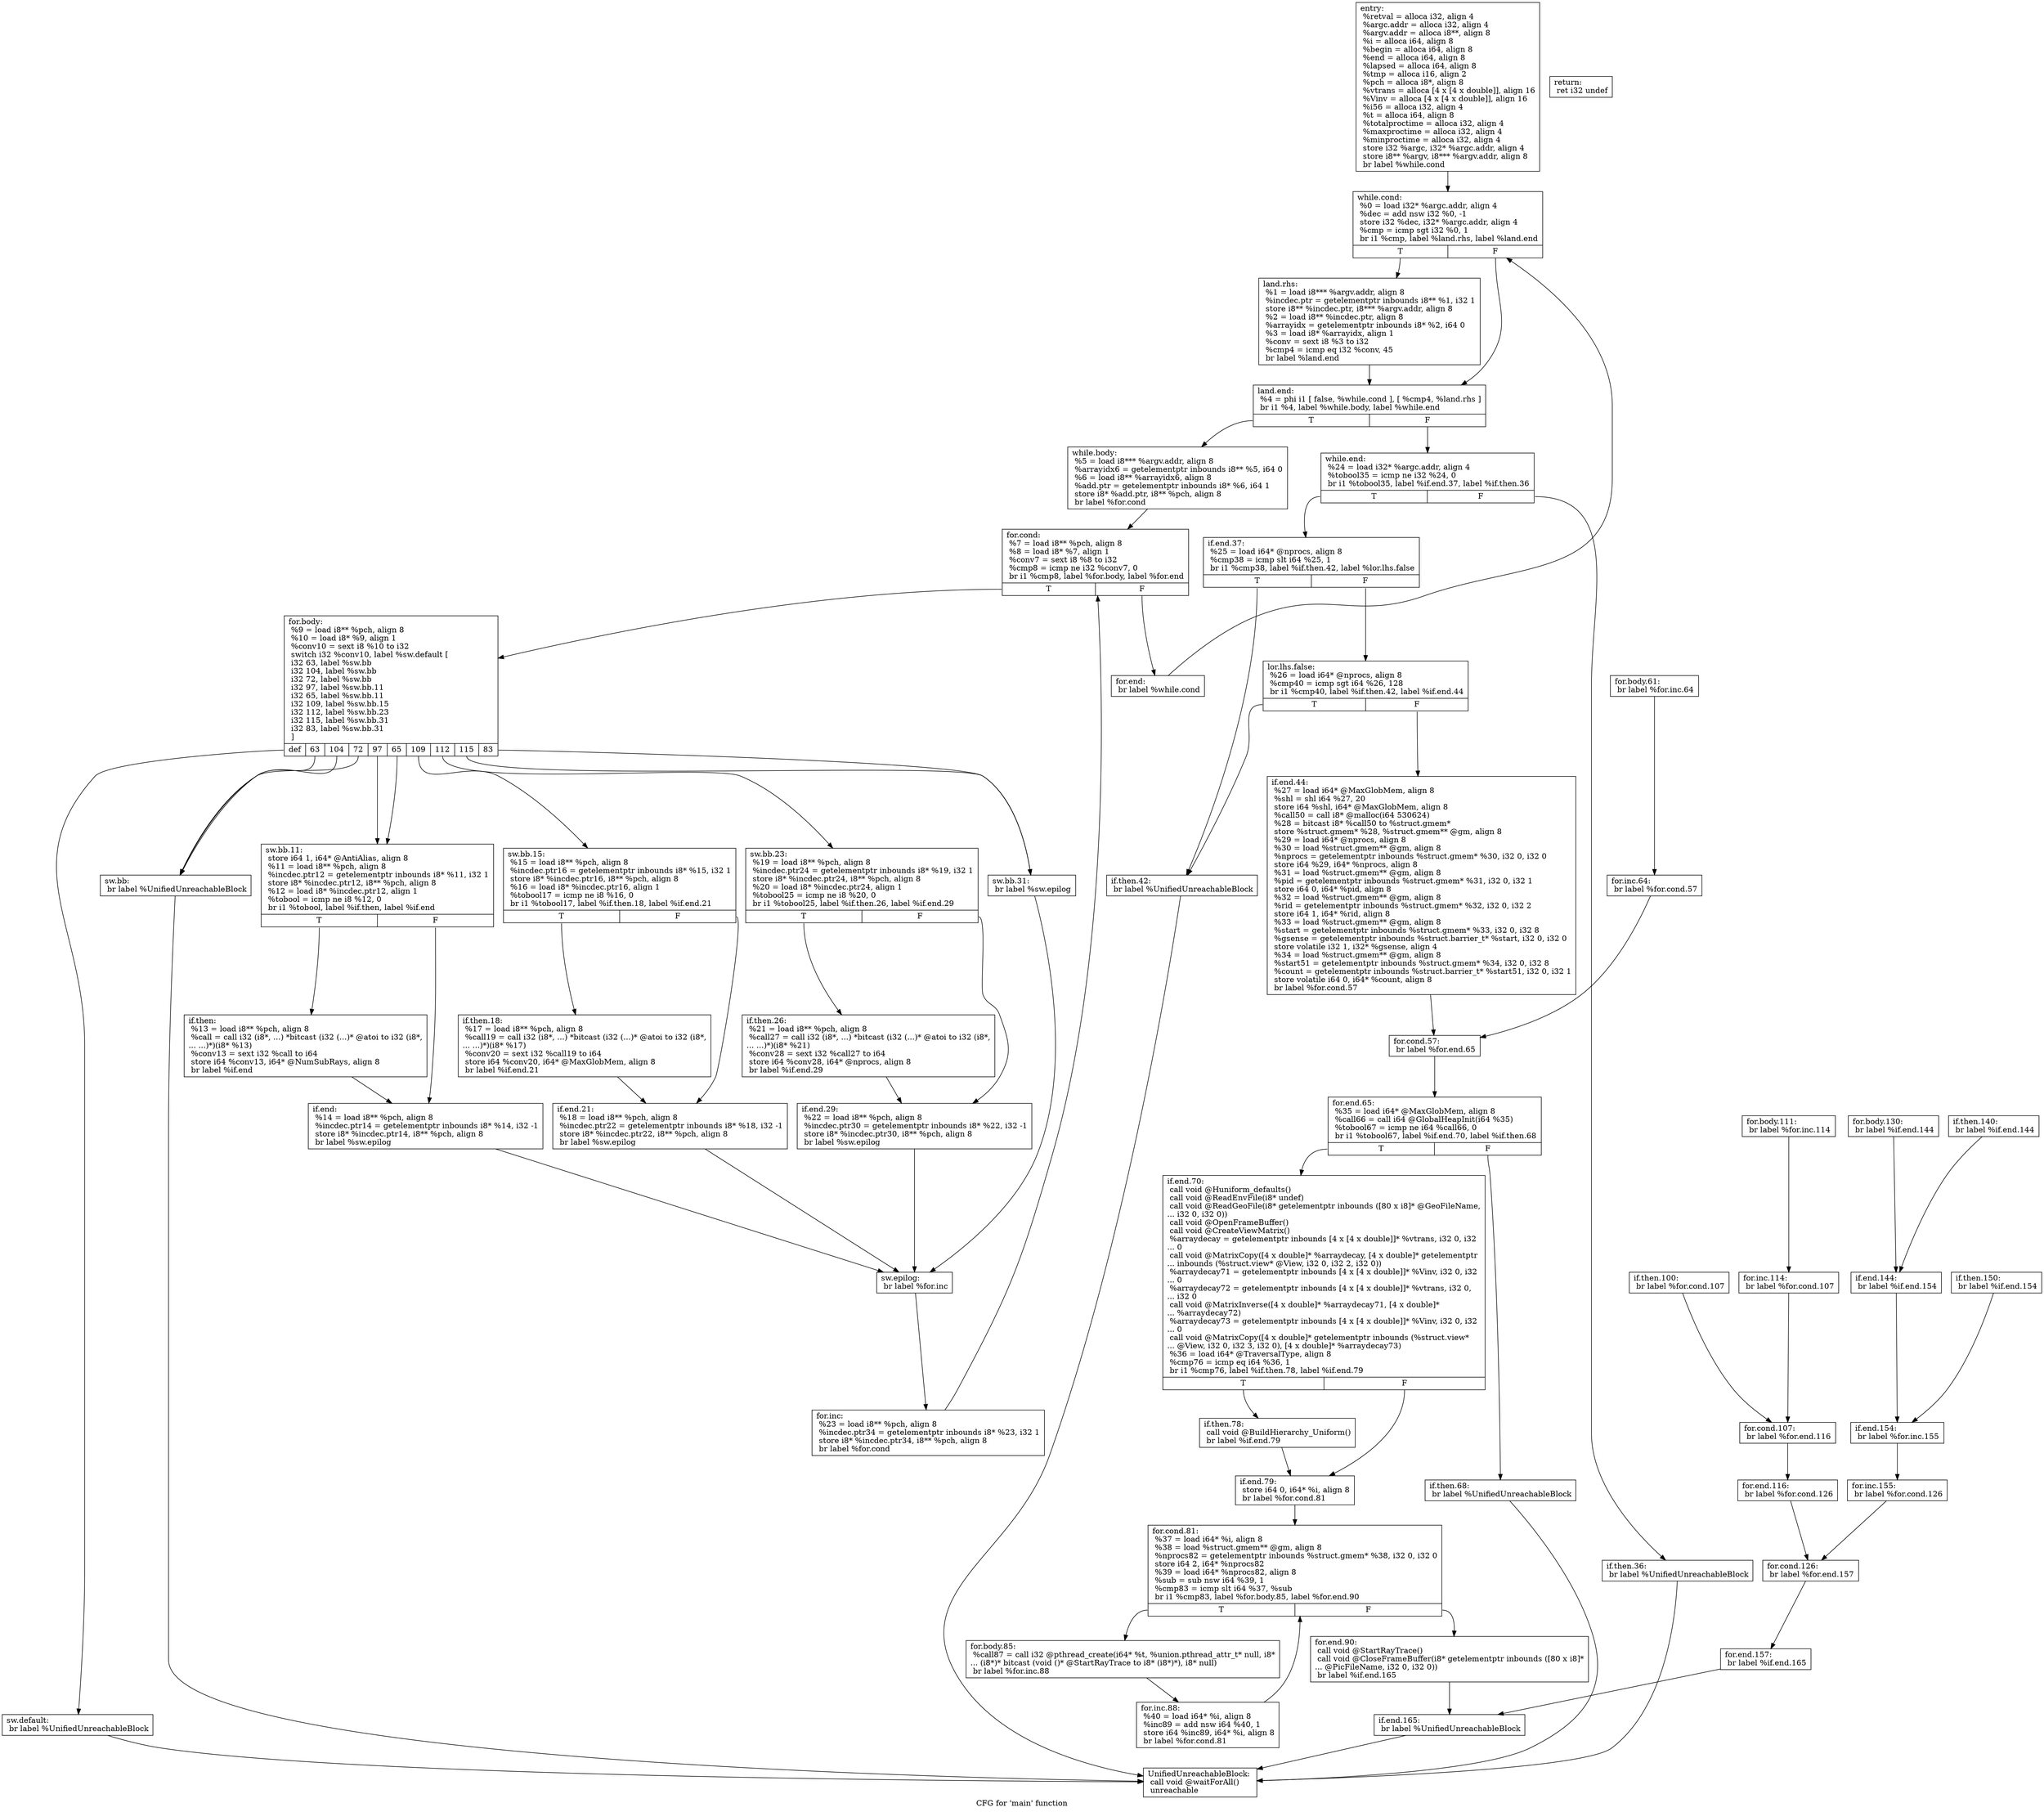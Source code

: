 digraph "CFG for 'main' function" {
	label="CFG for 'main' function";

	Node0x5fc3f40 [shape=record,label="{entry:\l  %retval = alloca i32, align 4\l  %argc.addr = alloca i32, align 4\l  %argv.addr = alloca i8**, align 8\l  %i = alloca i64, align 8\l  %begin = alloca i64, align 8\l  %end = alloca i64, align 8\l  %lapsed = alloca i64, align 8\l  %tmp = alloca i16, align 2\l  %pch = alloca i8*, align 8\l  %vtrans = alloca [4 x [4 x double]], align 16\l  %Vinv = alloca [4 x [4 x double]], align 16\l  %i56 = alloca i32, align 4\l  %t = alloca i64, align 8\l  %totalproctime = alloca i32, align 4\l  %maxproctime = alloca i32, align 4\l  %minproctime = alloca i32, align 4\l  store i32 %argc, i32* %argc.addr, align 4\l  store i8** %argv, i8*** %argv.addr, align 8\l  br label %while.cond\l}"];
	Node0x5fc3f40 -> Node0x5fc3f90;
	Node0x5fc3f90 [shape=record,label="{while.cond:                                       \l  %0 = load i32* %argc.addr, align 4\l  %dec = add nsw i32 %0, -1\l  store i32 %dec, i32* %argc.addr, align 4\l  %cmp = icmp sgt i32 %0, 1\l  br i1 %cmp, label %land.rhs, label %land.end\l|{<s0>T|<s1>F}}"];
	Node0x5fc3f90:s0 -> Node0x5fc3fe0;
	Node0x5fc3f90:s1 -> Node0x5fc4030;
	Node0x5fc3fe0 [shape=record,label="{land.rhs:                                         \l  %1 = load i8*** %argv.addr, align 8\l  %incdec.ptr = getelementptr inbounds i8** %1, i32 1\l  store i8** %incdec.ptr, i8*** %argv.addr, align 8\l  %2 = load i8** %incdec.ptr, align 8\l  %arrayidx = getelementptr inbounds i8* %2, i64 0\l  %3 = load i8* %arrayidx, align 1\l  %conv = sext i8 %3 to i32\l  %cmp4 = icmp eq i32 %conv, 45\l  br label %land.end\l}"];
	Node0x5fc3fe0 -> Node0x5fc4030;
	Node0x5fc4030 [shape=record,label="{land.end:                                         \l  %4 = phi i1 [ false, %while.cond ], [ %cmp4, %land.rhs ]\l  br i1 %4, label %while.body, label %while.end\l|{<s0>T|<s1>F}}"];
	Node0x5fc4030:s0 -> Node0x5fc4080;
	Node0x5fc4030:s1 -> Node0x5fc5000;
	Node0x5fc4080 [shape=record,label="{while.body:                                       \l  %5 = load i8*** %argv.addr, align 8\l  %arrayidx6 = getelementptr inbounds i8** %5, i64 0\l  %6 = load i8** %arrayidx6, align 8\l  %add.ptr = getelementptr inbounds i8* %6, i64 1\l  store i8* %add.ptr, i8** %pch, align 8\l  br label %for.cond\l}"];
	Node0x5fc4080 -> Node0x5fc4ab0;
	Node0x5fc4ab0 [shape=record,label="{for.cond:                                         \l  %7 = load i8** %pch, align 8\l  %8 = load i8* %7, align 1\l  %conv7 = sext i8 %8 to i32\l  %cmp8 = icmp ne i32 %conv7, 0\l  br i1 %cmp8, label %for.body, label %for.end\l|{<s0>T|<s1>F}}"];
	Node0x5fc4ab0:s0 -> Node0x5fc4b00;
	Node0x5fc4ab0:s1 -> Node0x5fc4fb0;
	Node0x5fc4b00 [shape=record,label="{for.body:                                         \l  %9 = load i8** %pch, align 8\l  %10 = load i8* %9, align 1\l  %conv10 = sext i8 %10 to i32\l  switch i32 %conv10, label %sw.default [\l    i32 63, label %sw.bb\l    i32 104, label %sw.bb\l    i32 72, label %sw.bb\l    i32 97, label %sw.bb.11\l    i32 65, label %sw.bb.11\l    i32 109, label %sw.bb.15\l    i32 112, label %sw.bb.23\l    i32 115, label %sw.bb.31\l    i32 83, label %sw.bb.31\l  ]\l|{<s0>def|<s1>63|<s2>104|<s3>72|<s4>97|<s5>65|<s6>109|<s7>112|<s8>115|<s9>83}}"];
	Node0x5fc4b00:s0 -> Node0x5fc4ec0;
	Node0x5fc4b00:s1 -> Node0x5fc4b50;
	Node0x5fc4b00:s2 -> Node0x5fc4b50;
	Node0x5fc4b00:s3 -> Node0x5fc4b50;
	Node0x5fc4b00:s4 -> Node0x5fc4ba0;
	Node0x5fc4b00:s5 -> Node0x5fc4ba0;
	Node0x5fc4b00:s6 -> Node0x5fc4c90;
	Node0x5fc4b00:s7 -> Node0x5fc4d80;
	Node0x5fc4b00:s8 -> Node0x5fc4e70;
	Node0x5fc4b00:s9 -> Node0x5fc4e70;
	Node0x5fc4b50 [shape=record,label="{sw.bb:                                            \l  br label %UnifiedUnreachableBlock\l}"];
	Node0x5fc4b50 -> Node0x5fc5a50;
	Node0x5fc4ba0 [shape=record,label="{sw.bb.11:                                         \l  store i64 1, i64* @AntiAlias, align 8\l  %11 = load i8** %pch, align 8\l  %incdec.ptr12 = getelementptr inbounds i8* %11, i32 1\l  store i8* %incdec.ptr12, i8** %pch, align 8\l  %12 = load i8* %incdec.ptr12, align 1\l  %tobool = icmp ne i8 %12, 0\l  br i1 %tobool, label %if.then, label %if.end\l|{<s0>T|<s1>F}}"];
	Node0x5fc4ba0:s0 -> Node0x5fc4bf0;
	Node0x5fc4ba0:s1 -> Node0x5fc4c40;
	Node0x5fc4bf0 [shape=record,label="{if.then:                                          \l  %13 = load i8** %pch, align 8\l  %call = call i32 (i8*, ...) *bitcast (i32 (...)* @atoi to i32 (i8*,\l... ...)*)(i8* %13)\l  %conv13 = sext i32 %call to i64\l  store i64 %conv13, i64* @NumSubRays, align 8\l  br label %if.end\l}"];
	Node0x5fc4bf0 -> Node0x5fc4c40;
	Node0x5fc4c40 [shape=record,label="{if.end:                                           \l  %14 = load i8** %pch, align 8\l  %incdec.ptr14 = getelementptr inbounds i8* %14, i32 -1\l  store i8* %incdec.ptr14, i8** %pch, align 8\l  br label %sw.epilog\l}"];
	Node0x5fc4c40 -> Node0x5fc4f10;
	Node0x5fc4c90 [shape=record,label="{sw.bb.15:                                         \l  %15 = load i8** %pch, align 8\l  %incdec.ptr16 = getelementptr inbounds i8* %15, i32 1\l  store i8* %incdec.ptr16, i8** %pch, align 8\l  %16 = load i8* %incdec.ptr16, align 1\l  %tobool17 = icmp ne i8 %16, 0\l  br i1 %tobool17, label %if.then.18, label %if.end.21\l|{<s0>T|<s1>F}}"];
	Node0x5fc4c90:s0 -> Node0x5fc4ce0;
	Node0x5fc4c90:s1 -> Node0x5fc4d30;
	Node0x5fc4ce0 [shape=record,label="{if.then.18:                                       \l  %17 = load i8** %pch, align 8\l  %call19 = call i32 (i8*, ...) *bitcast (i32 (...)* @atoi to i32 (i8*,\l... ...)*)(i8* %17)\l  %conv20 = sext i32 %call19 to i64\l  store i64 %conv20, i64* @MaxGlobMem, align 8\l  br label %if.end.21\l}"];
	Node0x5fc4ce0 -> Node0x5fc4d30;
	Node0x5fc4d30 [shape=record,label="{if.end.21:                                        \l  %18 = load i8** %pch, align 8\l  %incdec.ptr22 = getelementptr inbounds i8* %18, i32 -1\l  store i8* %incdec.ptr22, i8** %pch, align 8\l  br label %sw.epilog\l}"];
	Node0x5fc4d30 -> Node0x5fc4f10;
	Node0x5fc4d80 [shape=record,label="{sw.bb.23:                                         \l  %19 = load i8** %pch, align 8\l  %incdec.ptr24 = getelementptr inbounds i8* %19, i32 1\l  store i8* %incdec.ptr24, i8** %pch, align 8\l  %20 = load i8* %incdec.ptr24, align 1\l  %tobool25 = icmp ne i8 %20, 0\l  br i1 %tobool25, label %if.then.26, label %if.end.29\l|{<s0>T|<s1>F}}"];
	Node0x5fc4d80:s0 -> Node0x5fc4dd0;
	Node0x5fc4d80:s1 -> Node0x5fc4e20;
	Node0x5fc4dd0 [shape=record,label="{if.then.26:                                       \l  %21 = load i8** %pch, align 8\l  %call27 = call i32 (i8*, ...) *bitcast (i32 (...)* @atoi to i32 (i8*,\l... ...)*)(i8* %21)\l  %conv28 = sext i32 %call27 to i64\l  store i64 %conv28, i64* @nprocs, align 8\l  br label %if.end.29\l}"];
	Node0x5fc4dd0 -> Node0x5fc4e20;
	Node0x5fc4e20 [shape=record,label="{if.end.29:                                        \l  %22 = load i8** %pch, align 8\l  %incdec.ptr30 = getelementptr inbounds i8* %22, i32 -1\l  store i8* %incdec.ptr30, i8** %pch, align 8\l  br label %sw.epilog\l}"];
	Node0x5fc4e20 -> Node0x5fc4f10;
	Node0x5fc4e70 [shape=record,label="{sw.bb.31:                                         \l  br label %sw.epilog\l}"];
	Node0x5fc4e70 -> Node0x5fc4f10;
	Node0x5fc4ec0 [shape=record,label="{sw.default:                                       \l  br label %UnifiedUnreachableBlock\l}"];
	Node0x5fc4ec0 -> Node0x5fc5a50;
	Node0x5fc4f10 [shape=record,label="{sw.epilog:                                        \l  br label %for.inc\l}"];
	Node0x5fc4f10 -> Node0x5fc4f60;
	Node0x5fc4f60 [shape=record,label="{for.inc:                                          \l  %23 = load i8** %pch, align 8\l  %incdec.ptr34 = getelementptr inbounds i8* %23, i32 1\l  store i8* %incdec.ptr34, i8** %pch, align 8\l  br label %for.cond\l}"];
	Node0x5fc4f60 -> Node0x5fc4ab0;
	Node0x5fc4fb0 [shape=record,label="{for.end:                                          \l  br label %while.cond\l}"];
	Node0x5fc4fb0 -> Node0x5fc3f90;
	Node0x5fc5000 [shape=record,label="{while.end:                                        \l  %24 = load i32* %argc.addr, align 4\l  %tobool35 = icmp ne i32 %24, 0\l  br i1 %tobool35, label %if.end.37, label %if.then.36\l|{<s0>T|<s1>F}}"];
	Node0x5fc5000:s0 -> Node0x5fc50a0;
	Node0x5fc5000:s1 -> Node0x5fc5050;
	Node0x5fc5050 [shape=record,label="{if.then.36:                                       \l  br label %UnifiedUnreachableBlock\l}"];
	Node0x5fc5050 -> Node0x5fc5a50;
	Node0x5fc50a0 [shape=record,label="{if.end.37:                                        \l  %25 = load i64* @nprocs, align 8\l  %cmp38 = icmp slt i64 %25, 1\l  br i1 %cmp38, label %if.then.42, label %lor.lhs.false\l|{<s0>T|<s1>F}}"];
	Node0x5fc50a0:s0 -> Node0x5fc5140;
	Node0x5fc50a0:s1 -> Node0x5fc50f0;
	Node0x5fc50f0 [shape=record,label="{lor.lhs.false:                                    \l  %26 = load i64* @nprocs, align 8\l  %cmp40 = icmp sgt i64 %26, 128\l  br i1 %cmp40, label %if.then.42, label %if.end.44\l|{<s0>T|<s1>F}}"];
	Node0x5fc50f0:s0 -> Node0x5fc5140;
	Node0x5fc50f0:s1 -> Node0x5fc5190;
	Node0x5fc5140 [shape=record,label="{if.then.42:                                       \l  br label %UnifiedUnreachableBlock\l}"];
	Node0x5fc5140 -> Node0x5fc5a50;
	Node0x5fc5190 [shape=record,label="{if.end.44:                                        \l  %27 = load i64* @MaxGlobMem, align 8\l  %shl = shl i64 %27, 20\l  store i64 %shl, i64* @MaxGlobMem, align 8\l  %call50 = call i8* @malloc(i64 530624)\l  %28 = bitcast i8* %call50 to %struct.gmem*\l  store %struct.gmem* %28, %struct.gmem** @gm, align 8\l  %29 = load i64* @nprocs, align 8\l  %30 = load %struct.gmem** @gm, align 8\l  %nprocs = getelementptr inbounds %struct.gmem* %30, i32 0, i32 0\l  store i64 %29, i64* %nprocs, align 8\l  %31 = load %struct.gmem** @gm, align 8\l  %pid = getelementptr inbounds %struct.gmem* %31, i32 0, i32 1\l  store i64 0, i64* %pid, align 8\l  %32 = load %struct.gmem** @gm, align 8\l  %rid = getelementptr inbounds %struct.gmem* %32, i32 0, i32 2\l  store i64 1, i64* %rid, align 8\l  %33 = load %struct.gmem** @gm, align 8\l  %start = getelementptr inbounds %struct.gmem* %33, i32 0, i32 8\l  %gsense = getelementptr inbounds %struct.barrier_t* %start, i32 0, i32 0\l  store volatile i32 1, i32* %gsense, align 4\l  %34 = load %struct.gmem** @gm, align 8\l  %start51 = getelementptr inbounds %struct.gmem* %34, i32 0, i32 8\l  %count = getelementptr inbounds %struct.barrier_t* %start51, i32 0, i32 1\l  store volatile i64 0, i64* %count, align 8\l  br label %for.cond.57\l}"];
	Node0x5fc5190 -> Node0x5fc51e0;
	Node0x5fc51e0 [shape=record,label="{for.cond.57:                                      \l  br label %for.end.65\l}"];
	Node0x5fc51e0 -> Node0x5fc52d0;
	Node0x5fc5230 [shape=record,label="{for.body.61:                                      \l  br label %for.inc.64\l}"];
	Node0x5fc5230 -> Node0x5fc5280;
	Node0x5fc5280 [shape=record,label="{for.inc.64:                                       \l  br label %for.cond.57\l}"];
	Node0x5fc5280 -> Node0x5fc51e0;
	Node0x5fc52d0 [shape=record,label="{for.end.65:                                       \l  %35 = load i64* @MaxGlobMem, align 8\l  %call66 = call i64 @GlobalHeapInit(i64 %35)\l  %tobool67 = icmp ne i64 %call66, 0\l  br i1 %tobool67, label %if.end.70, label %if.then.68\l|{<s0>T|<s1>F}}"];
	Node0x5fc52d0:s0 -> Node0x5fc5370;
	Node0x5fc52d0:s1 -> Node0x5fc5320;
	Node0x5fc5320 [shape=record,label="{if.then.68:                                       \l  br label %UnifiedUnreachableBlock\l}"];
	Node0x5fc5320 -> Node0x5fc5a50;
	Node0x5fc5370 [shape=record,label="{if.end.70:                                        \l  call void @Huniform_defaults()\l  call void @ReadEnvFile(i8* undef)\l  call void @ReadGeoFile(i8* getelementptr inbounds ([80 x i8]* @GeoFileName,\l... i32 0, i32 0))\l  call void @OpenFrameBuffer()\l  call void @CreateViewMatrix()\l  %arraydecay = getelementptr inbounds [4 x [4 x double]]* %vtrans, i32 0, i32\l... 0\l  call void @MatrixCopy([4 x double]* %arraydecay, [4 x double]* getelementptr\l... inbounds (%struct.view* @View, i32 0, i32 2, i32 0))\l  %arraydecay71 = getelementptr inbounds [4 x [4 x double]]* %Vinv, i32 0, i32\l... 0\l  %arraydecay72 = getelementptr inbounds [4 x [4 x double]]* %vtrans, i32 0,\l... i32 0\l  call void @MatrixInverse([4 x double]* %arraydecay71, [4 x double]*\l... %arraydecay72)\l  %arraydecay73 = getelementptr inbounds [4 x [4 x double]]* %Vinv, i32 0, i32\l... 0\l  call void @MatrixCopy([4 x double]* getelementptr inbounds (%struct.view*\l... @View, i32 0, i32 3, i32 0), [4 x double]* %arraydecay73)\l  %36 = load i64* @TraversalType, align 8\l  %cmp76 = icmp eq i64 %36, 1\l  br i1 %cmp76, label %if.then.78, label %if.end.79\l|{<s0>T|<s1>F}}"];
	Node0x5fc5370:s0 -> Node0x5fc53c0;
	Node0x5fc5370:s1 -> Node0x5fc5410;
	Node0x5fc53c0 [shape=record,label="{if.then.78:                                       \l  call void @BuildHierarchy_Uniform()\l  br label %if.end.79\l}"];
	Node0x5fc53c0 -> Node0x5fc5410;
	Node0x5fc5410 [shape=record,label="{if.end.79:                                        \l  store i64 0, i64* %i, align 8\l  br label %for.cond.81\l}"];
	Node0x5fc5410 -> Node0x5fc5460;
	Node0x5fc5460 [shape=record,label="{for.cond.81:                                      \l  %37 = load i64* %i, align 8\l  %38 = load %struct.gmem** @gm, align 8\l  %nprocs82 = getelementptr inbounds %struct.gmem* %38, i32 0, i32 0\l  store i64 2, i64* %nprocs82\l  %39 = load i64* %nprocs82, align 8\l  %sub = sub nsw i64 %39, 1\l  %cmp83 = icmp slt i64 %37, %sub\l  br i1 %cmp83, label %for.body.85, label %for.end.90\l|{<s0>T|<s1>F}}"];
	Node0x5fc5460:s0 -> Node0x5fc54b0;
	Node0x5fc5460:s1 -> Node0x5fc5550;
	Node0x5fc54b0 [shape=record,label="{for.body.85:                                      \l  %call87 = call i32 @pthread_create(i64* %t, %union.pthread_attr_t* null, i8*\l... (i8*)* bitcast (void ()* @StartRayTrace to i8* (i8*)*), i8* null)\l  br label %for.inc.88\l}"];
	Node0x5fc54b0 -> Node0x5fc5500;
	Node0x5fc5500 [shape=record,label="{for.inc.88:                                       \l  %40 = load i64* %i, align 8\l  %inc89 = add nsw i64 %40, 1\l  store i64 %inc89, i64* %i, align 8\l  br label %for.cond.81\l}"];
	Node0x5fc5500 -> Node0x5fc5460;
	Node0x5fc5550 [shape=record,label="{for.end.90:                                       \l  call void @StartRayTrace()\l  call void @CloseFrameBuffer(i8* getelementptr inbounds ([80 x i8]*\l... @PicFileName, i32 0, i32 0))\l  br label %if.end.165\l}"];
	Node0x5fc5550 -> Node0x5fc59b0;
	Node0x5fc55a0 [shape=record,label="{if.then.100:                                      \l  br label %for.cond.107\l}"];
	Node0x5fc55a0 -> Node0x5fc55f0;
	Node0x5fc55f0 [shape=record,label="{for.cond.107:                                     \l  br label %for.end.116\l}"];
	Node0x5fc55f0 -> Node0x5fc56e0;
	Node0x5fc5640 [shape=record,label="{for.body.111:                                     \l  br label %for.inc.114\l}"];
	Node0x5fc5640 -> Node0x5fc5690;
	Node0x5fc5690 [shape=record,label="{for.inc.114:                                      \l  br label %for.cond.107\l}"];
	Node0x5fc5690 -> Node0x5fc55f0;
	Node0x5fc56e0 [shape=record,label="{for.end.116:                                      \l  br label %for.cond.126\l}"];
	Node0x5fc56e0 -> Node0x5fc5730;
	Node0x5fc5730 [shape=record,label="{for.cond.126:                                     \l  br label %for.end.157\l}"];
	Node0x5fc5730 -> Node0x5fc5960;
	Node0x5fc5780 [shape=record,label="{for.body.130:                                     \l  br label %if.end.144\l}"];
	Node0x5fc5780 -> Node0x5fc5820;
	Node0x5fc57d0 [shape=record,label="{if.then.140:                                      \l  br label %if.end.144\l}"];
	Node0x5fc57d0 -> Node0x5fc5820;
	Node0x5fc5820 [shape=record,label="{if.end.144:                                       \l  br label %if.end.154\l}"];
	Node0x5fc5820 -> Node0x5fc58c0;
	Node0x5fc5870 [shape=record,label="{if.then.150:                                      \l  br label %if.end.154\l}"];
	Node0x5fc5870 -> Node0x5fc58c0;
	Node0x5fc58c0 [shape=record,label="{if.end.154:                                       \l  br label %for.inc.155\l}"];
	Node0x5fc58c0 -> Node0x5fc5910;
	Node0x5fc5910 [shape=record,label="{for.inc.155:                                      \l  br label %for.cond.126\l}"];
	Node0x5fc5910 -> Node0x5fc5730;
	Node0x5fc5960 [shape=record,label="{for.end.157:                                      \l  br label %if.end.165\l}"];
	Node0x5fc5960 -> Node0x5fc59b0;
	Node0x5fc59b0 [shape=record,label="{if.end.165:                                       \l  br label %UnifiedUnreachableBlock\l}"];
	Node0x5fc59b0 -> Node0x5fc5a50;
	Node0x5fc5a00 [shape=record,label="{return:                                           \l  ret i32 undef\l}"];
	Node0x5fc5a50 [shape=record,label="{UnifiedUnreachableBlock:                          \l  call void @waitForAll()\l  unreachable\l}"];
}
